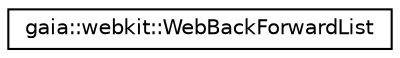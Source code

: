 digraph G
{
  edge [fontname="Helvetica",fontsize="10",labelfontname="Helvetica",labelfontsize="10"];
  node [fontname="Helvetica",fontsize="10",shape=record];
  rankdir=LR;
  Node1 [label="gaia::webkit::WebBackForwardList",height=0.2,width=0.4,color="black", fillcolor="white", style="filled",URL="$dc/d77/classgaia_1_1webkit_1_1_web_back_forward_list.html",tooltip="This class contains the back/forward list for a WebView."];
}
